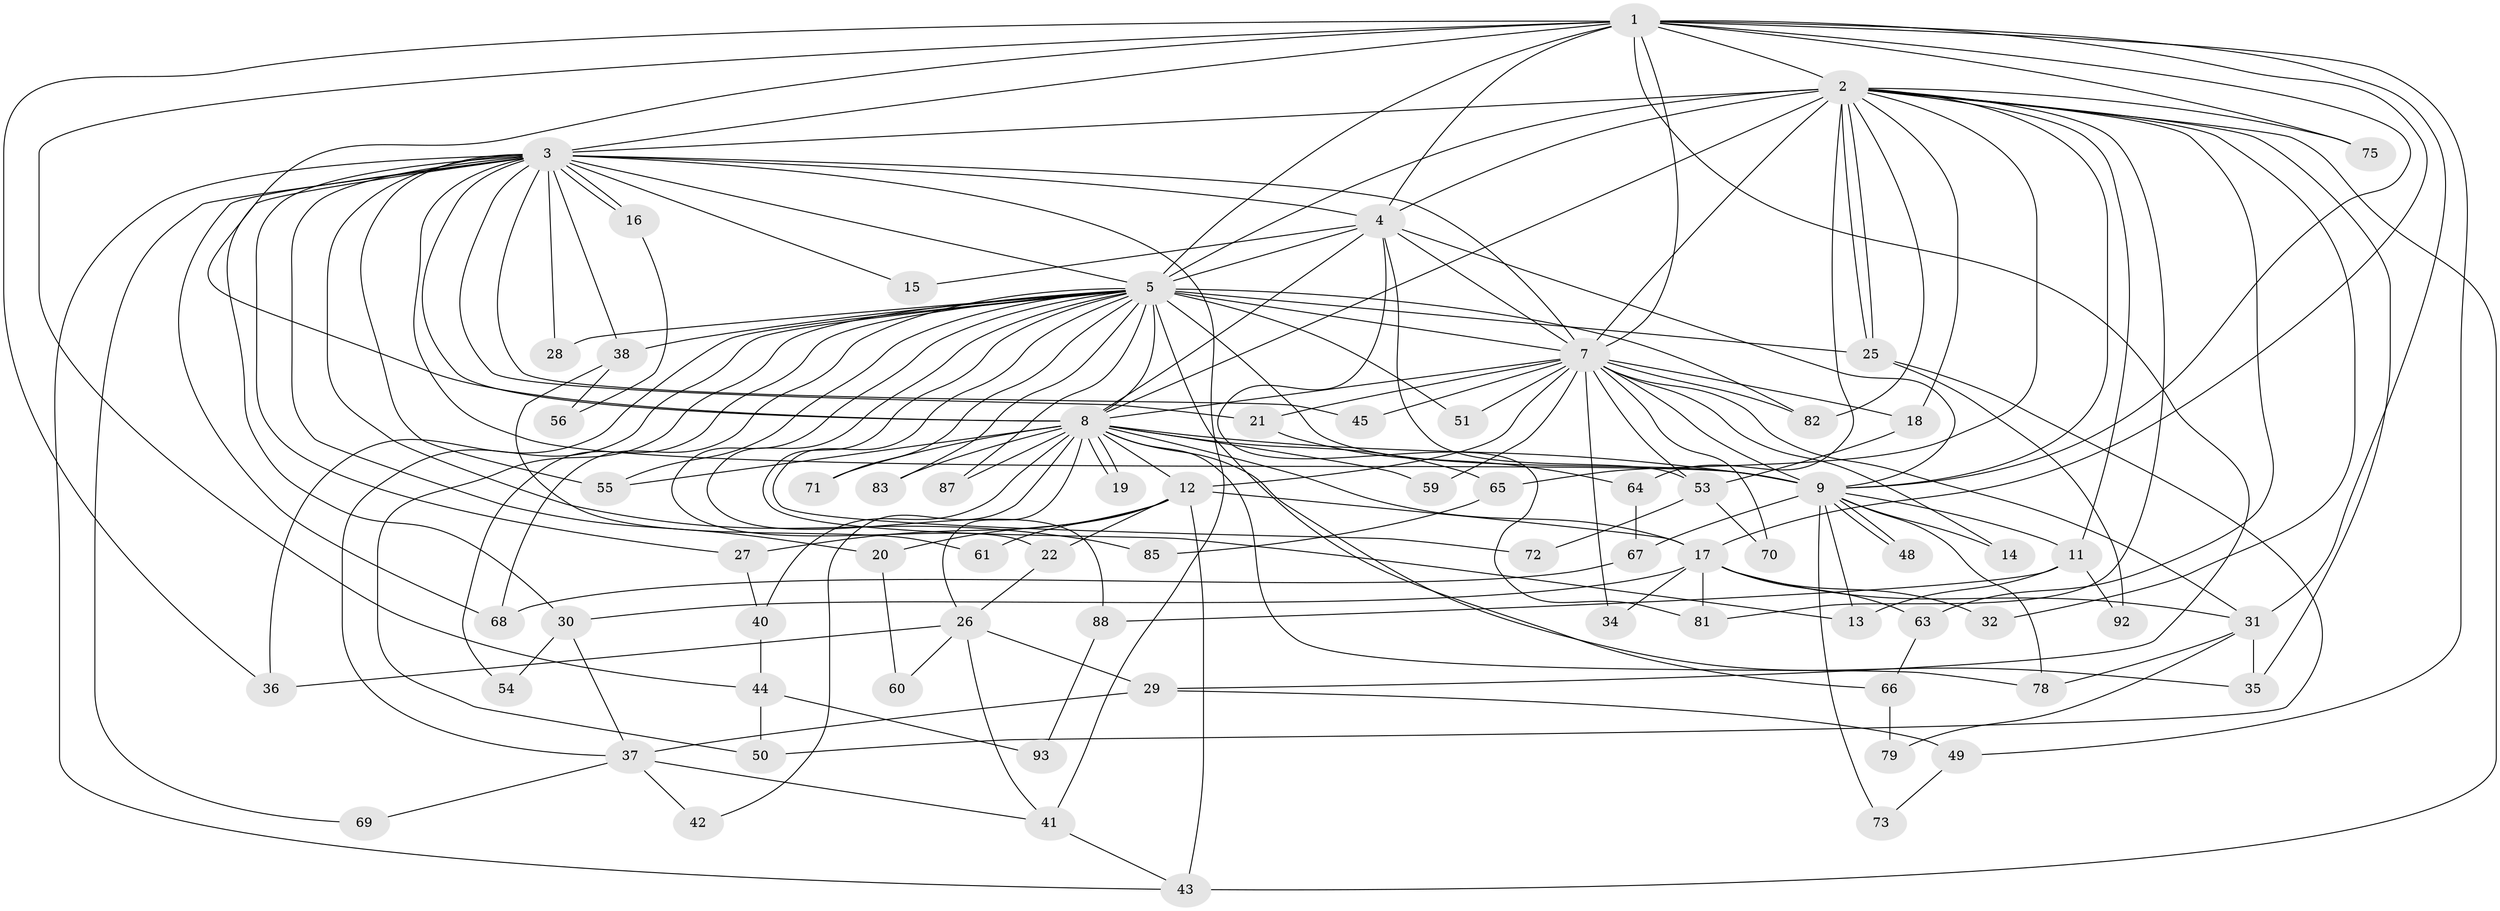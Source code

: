 // original degree distribution, {18: 0.02, 14: 0.01, 27: 0.01, 13: 0.01, 21: 0.01, 17: 0.02, 23: 0.01, 25: 0.01, 5: 0.05, 8: 0.01, 3: 0.25, 2: 0.48, 4: 0.08, 9: 0.01, 6: 0.02}
// Generated by graph-tools (version 1.1) at 2025/38/02/21/25 10:38:53]
// undirected, 72 vertices, 173 edges
graph export_dot {
graph [start="1"]
  node [color=gray90,style=filled];
  1 [super="+52"];
  2 [super="+6"];
  3 [super="+74"];
  4 [super="+77"];
  5 [super="+10"];
  7 [super="+94"];
  8 [super="+47"];
  9 [super="+24"];
  11;
  12 [super="+98"];
  13 [super="+96"];
  14;
  15;
  16;
  17 [super="+23"];
  18;
  19;
  20 [super="+46"];
  21;
  22;
  25 [super="+99"];
  26 [super="+89"];
  27;
  28;
  29;
  30 [super="+33"];
  31 [super="+57"];
  32;
  34;
  35;
  36;
  37 [super="+58"];
  38 [super="+39"];
  40;
  41 [super="+62"];
  42;
  43 [super="+80"];
  44 [super="+84"];
  45;
  48;
  49;
  50;
  51;
  53 [super="+91"];
  54;
  55 [super="+90"];
  56;
  59;
  60;
  61;
  63;
  64;
  65 [super="+76"];
  66;
  67;
  68 [super="+97"];
  69;
  70;
  71;
  72;
  73;
  75;
  78 [super="+95"];
  79;
  81 [super="+100"];
  82 [super="+86"];
  83;
  85;
  87;
  88;
  92;
  93;
  1 -- 2 [weight=2];
  1 -- 3;
  1 -- 4;
  1 -- 5 [weight=2];
  1 -- 7;
  1 -- 8;
  1 -- 9;
  1 -- 17;
  1 -- 29;
  1 -- 31;
  1 -- 36;
  1 -- 44;
  1 -- 49;
  1 -- 75;
  2 -- 3 [weight=2];
  2 -- 4 [weight=2];
  2 -- 5 [weight=4];
  2 -- 7 [weight=2];
  2 -- 8 [weight=2];
  2 -- 9 [weight=2];
  2 -- 11;
  2 -- 25;
  2 -- 25;
  2 -- 63;
  2 -- 75;
  2 -- 64;
  2 -- 65;
  2 -- 81;
  2 -- 18;
  2 -- 82;
  2 -- 32;
  2 -- 35;
  2 -- 43;
  3 -- 4 [weight=2];
  3 -- 5 [weight=2];
  3 -- 7 [weight=2];
  3 -- 8;
  3 -- 9;
  3 -- 15;
  3 -- 16;
  3 -- 16;
  3 -- 20 [weight=2];
  3 -- 21;
  3 -- 27;
  3 -- 28;
  3 -- 30 [weight=2];
  3 -- 41;
  3 -- 45;
  3 -- 68;
  3 -- 69;
  3 -- 85;
  3 -- 55;
  3 -- 38;
  3 -- 43;
  4 -- 5 [weight=2];
  4 -- 7;
  4 -- 8;
  4 -- 9;
  4 -- 15;
  4 -- 81;
  4 -- 53;
  5 -- 7 [weight=2];
  5 -- 8 [weight=2];
  5 -- 9 [weight=2];
  5 -- 22;
  5 -- 37;
  5 -- 38 [weight=2];
  5 -- 50;
  5 -- 51;
  5 -- 68;
  5 -- 71;
  5 -- 72;
  5 -- 83;
  5 -- 88;
  5 -- 66;
  5 -- 36;
  5 -- 82;
  5 -- 54;
  5 -- 55;
  5 -- 87;
  5 -- 28;
  5 -- 13;
  5 -- 25;
  7 -- 8;
  7 -- 9 [weight=2];
  7 -- 12;
  7 -- 14;
  7 -- 18;
  7 -- 21;
  7 -- 34;
  7 -- 45;
  7 -- 51;
  7 -- 53;
  7 -- 59;
  7 -- 70;
  7 -- 31;
  7 -- 82;
  8 -- 9;
  8 -- 12;
  8 -- 17;
  8 -- 19;
  8 -- 19;
  8 -- 26;
  8 -- 40;
  8 -- 42;
  8 -- 55;
  8 -- 59;
  8 -- 65 [weight=2];
  8 -- 71;
  8 -- 83;
  8 -- 87;
  8 -- 35;
  8 -- 78;
  9 -- 11;
  9 -- 13;
  9 -- 14;
  9 -- 48;
  9 -- 48;
  9 -- 67;
  9 -- 73;
  9 -- 78;
  11 -- 13;
  11 -- 88;
  11 -- 92;
  12 -- 20;
  12 -- 22;
  12 -- 27;
  12 -- 61;
  12 -- 17;
  12 -- 43;
  16 -- 56;
  17 -- 32;
  17 -- 34;
  17 -- 31 [weight=2];
  17 -- 30;
  17 -- 63;
  17 -- 81;
  18 -- 53;
  20 -- 60;
  21 -- 64;
  22 -- 26;
  25 -- 50;
  25 -- 92;
  26 -- 29;
  26 -- 41;
  26 -- 60;
  26 -- 36;
  27 -- 40;
  29 -- 49;
  29 -- 37;
  30 -- 54;
  30 -- 37;
  31 -- 35;
  31 -- 79;
  31 -- 78;
  37 -- 42;
  37 -- 41;
  37 -- 69;
  38 -- 56;
  38 -- 61;
  40 -- 44;
  41 -- 43;
  44 -- 93;
  44 -- 50;
  49 -- 73;
  53 -- 70;
  53 -- 72;
  63 -- 66;
  64 -- 67;
  65 -- 85;
  66 -- 79;
  67 -- 68;
  88 -- 93;
}
